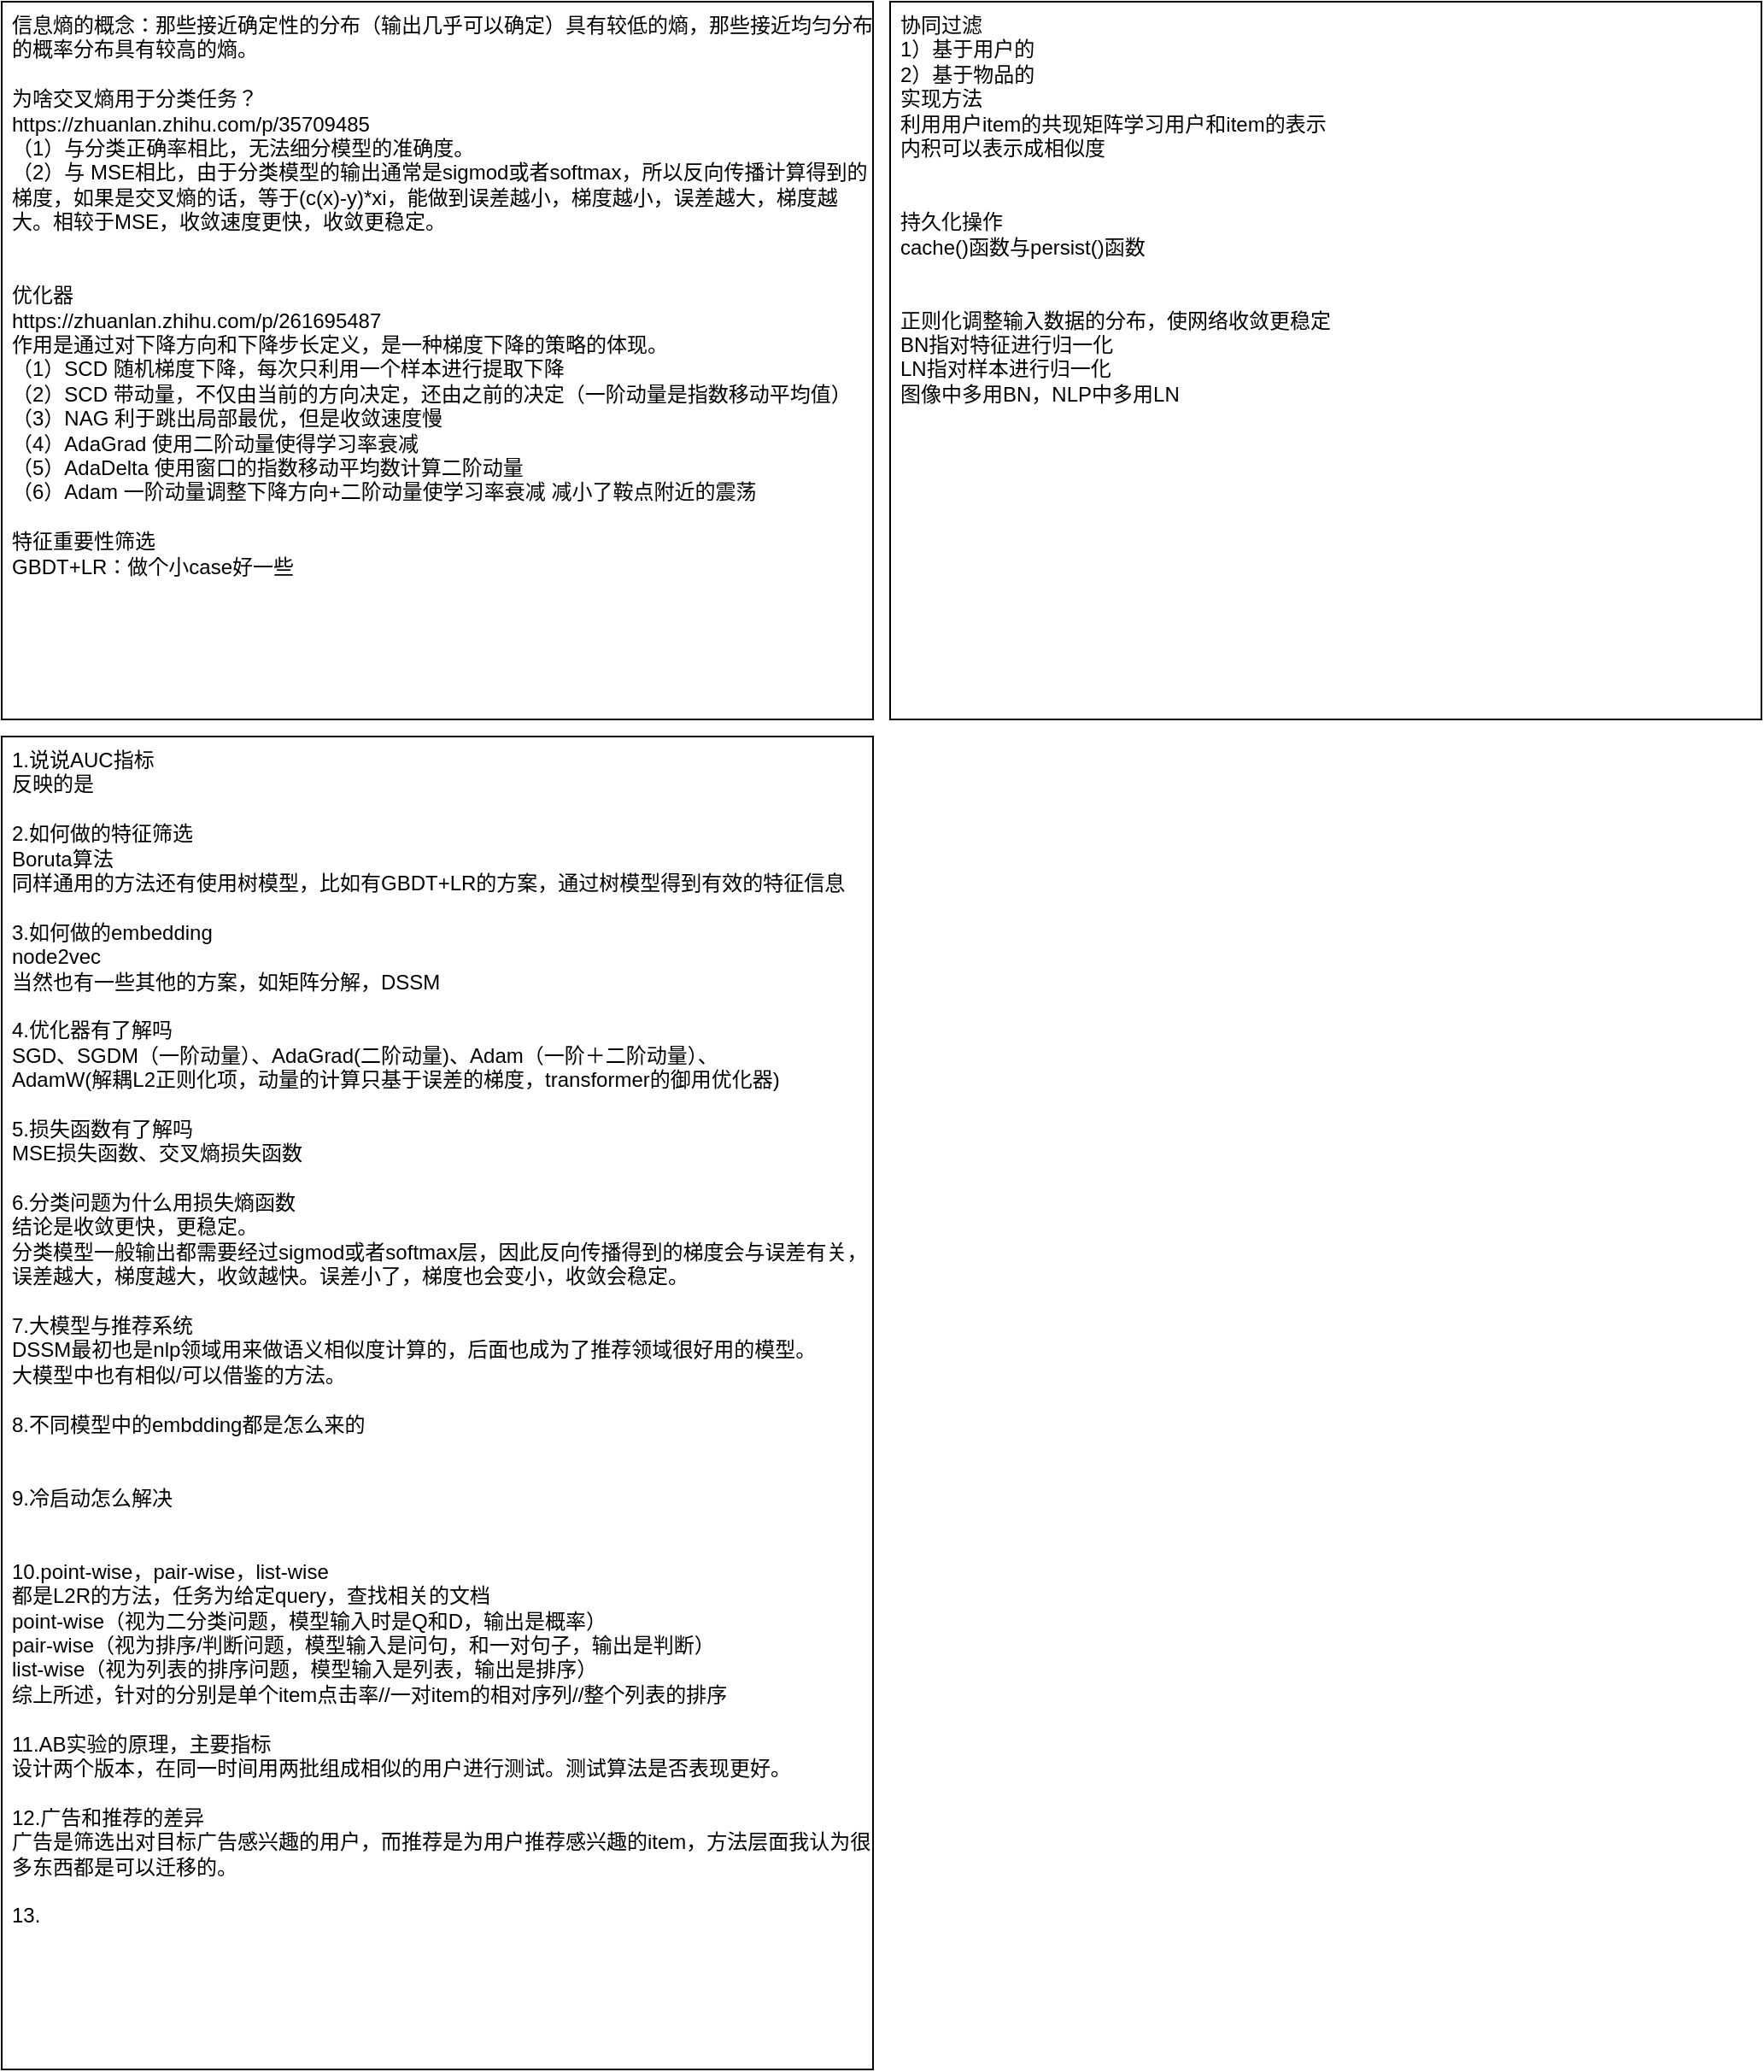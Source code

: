 <mxfile version="24.7.8">
  <diagram name="第 1 页" id="iWVoZDMzAQuaJpYY_TNt">
    <mxGraphModel dx="1921" dy="922" grid="1" gridSize="10" guides="1" tooltips="1" connect="1" arrows="1" fold="1" page="0" pageScale="1" pageWidth="827" pageHeight="1169" math="0" shadow="0">
      <root>
        <mxCell id="0" />
        <mxCell id="1" parent="0" />
        <mxCell id="mPcpz4siuyIrg-kaVJwC-1" value="协同过滤&lt;div&gt;1）基于用户的&lt;/div&gt;&lt;div&gt;2）基于物品的&lt;/div&gt;&lt;div&gt;实现方法&lt;/div&gt;&lt;div&gt;利用用户item的共现矩阵学习用户和item的表示&lt;/div&gt;&lt;div&gt;内积可以表示成相似度&lt;/div&gt;&lt;div&gt;&lt;br&gt;&lt;/div&gt;&lt;div&gt;&lt;br&gt;&lt;/div&gt;&lt;div&gt;持久化操作&lt;/div&gt;&lt;div&gt;cache()函数与persist()函数&lt;/div&gt;&lt;div&gt;&lt;br&gt;&lt;/div&gt;&lt;div&gt;&lt;br&gt;&lt;/div&gt;&lt;div&gt;正则化调整输入数据的分布，使网络收敛更稳定&lt;/div&gt;&lt;div&gt;BN指对特征进行归一化&lt;/div&gt;&lt;div&gt;LN指对样本进行归一化&lt;/div&gt;&lt;div&gt;图像中多用BN，NLP中多用LN&lt;/div&gt;&lt;div&gt;&lt;br&gt;&lt;/div&gt;" style="rounded=0;whiteSpace=wrap;html=1;align=left;verticalAlign=top;spacingLeft=4;" parent="1" vertex="1">
          <mxGeometry x="-40" y="-20" width="510" height="420" as="geometry" />
        </mxCell>
        <mxCell id="Wk424I4RCr_Jomv0QLjG-1" value="&lt;div&gt;信息熵的概念：那些接近确定性的分布（输出几乎可以确定）具有较低的熵，那些接近均匀分布的概率分布具有较高的熵。&lt;/div&gt;&lt;div&gt;&lt;br&gt;&lt;/div&gt;&lt;div&gt;为啥交叉熵用于分类任务？&lt;/div&gt;&lt;div&gt;https://zhuanlan.zhihu.com/p/35709485&lt;br&gt;&lt;/div&gt;&lt;div&gt;（1）与分类正确率相比，无法细分模型的准确度。&lt;/div&gt;&lt;div&gt;（2）与 MSE相比，由于分类模型的输出通常是sigmod或者softmax，所以反向传播计算得到的梯度，如果是交叉熵的话，等于(c(x)-y)*xi，能做到误差越小，梯度越小，误差越大，梯度越大。相较于MSE，收敛速度更快，收敛更稳定。&lt;/div&gt;&lt;div&gt;&lt;br&gt;&lt;/div&gt;&lt;div&gt;&lt;br&gt;&lt;/div&gt;&lt;div&gt;优化器&lt;/div&gt;&lt;div&gt;https://zhuanlan.zhihu.com/p/261695487&lt;br&gt;&lt;/div&gt;&lt;div&gt;作用是通过对下降方向和下降步长定义，是一种梯度下降的策略的体现。&lt;/div&gt;&lt;div&gt;（1）SCD 随机梯度下降，每次只利用一个样本进行提取下降&lt;/div&gt;&lt;div&gt;（2）SCD 带动量，不仅由当前的方向决定，还由之前的决定（一阶动量是指数移动平均值）&lt;/div&gt;&lt;div&gt;（3）NAG 利于跳出局部最优，但是收敛速度慢&lt;/div&gt;&lt;div&gt;（4）AdaGrad 使用二阶动量使得学习率衰减&lt;/div&gt;&lt;div&gt;（5）AdaDelta 使用窗口的指数移动平均数计算二阶动量&lt;/div&gt;&lt;div&gt;（6）Adam 一阶动量调整下降方向+二阶动量使学习率衰减 减小了鞍点附近的震荡&lt;/div&gt;&lt;div&gt;&lt;br&gt;&lt;/div&gt;&lt;div&gt;特征重要性筛选&lt;/div&gt;&lt;div&gt;GBDT+LR：做个小case好一些&lt;/div&gt;&lt;div&gt;&lt;br&gt;&lt;/div&gt;&lt;div&gt;&lt;br&gt;&lt;/div&gt;&lt;div&gt;&lt;br&gt;&lt;/div&gt;" style="rounded=0;whiteSpace=wrap;html=1;align=left;verticalAlign=top;spacingLeft=4;" parent="1" vertex="1">
          <mxGeometry x="-560" y="-20" width="510" height="420" as="geometry" />
        </mxCell>
        <mxCell id="xFfinqP3kLWbWLSmUtOE-1" value="&lt;div&gt;1.说说AUC指标&lt;/div&gt;&lt;div&gt;反映的是&lt;/div&gt;&lt;div&gt;&lt;br&gt;&lt;/div&gt;&lt;div&gt;2.如何做的特征筛选&lt;/div&gt;&lt;div&gt;Boruta算法&lt;/div&gt;&lt;div&gt;同样通用的方法还有使用树模型，比如有GBDT+LR的方案，通过树模型得到有效的特征信息&lt;/div&gt;&lt;div&gt;&lt;br&gt;&lt;/div&gt;&lt;div&gt;3.如何做的embedding&lt;/div&gt;&lt;div&gt;node2vec&lt;/div&gt;&lt;div&gt;当然也有一些其他的方案，如矩阵分解，DSSM&lt;/div&gt;&lt;div&gt;&lt;br&gt;&lt;/div&gt;&lt;div&gt;4.优化器有了解吗&lt;/div&gt;&lt;div&gt;SGD、SGDM（一阶动量）、AdaGrad(二阶动量)、Adam（一阶＋二阶动量）、&lt;/div&gt;&lt;div&gt;AdamW(解耦L2正则化项，动量的计算只基于误差的梯度，transformer的御用优化器)&lt;/div&gt;&lt;div&gt;&lt;br&gt;&lt;/div&gt;&lt;div&gt;5.损失函数有了解吗&lt;/div&gt;&lt;div&gt;MSE损失函数、交叉熵损失函数&lt;/div&gt;&lt;div&gt;&lt;br&gt;&lt;/div&gt;&lt;div&gt;6.分类问题为什么用损失熵函数&lt;/div&gt;&lt;div&gt;结论是收敛更快，更稳定。&lt;/div&gt;&lt;div&gt;分类模型一般输出都需要经过sigmod或者softmax层，因此反向传播得到的梯度会与误差有关，误差越大，梯度越大，收敛越快。误差小了，梯度也会变小，收敛会稳定。&lt;/div&gt;&lt;div&gt;&lt;br&gt;&lt;/div&gt;&lt;div&gt;7.大模型与推荐系统&lt;/div&gt;&lt;div&gt;DSSM最初也是nlp领域用来做语义相似度计算的，后面也成为了推荐领域很好用的模型。&lt;br&gt;&lt;/div&gt;&lt;div&gt;大模型中也有相似/可以借鉴的方法。&lt;/div&gt;&lt;div&gt;&lt;br&gt;&lt;/div&gt;&lt;div&gt;8.不同模型中的embdding都是怎么来的&lt;/div&gt;&lt;div&gt;&lt;br&gt;&lt;/div&gt;&lt;div&gt;&lt;br&gt;&lt;/div&gt;&lt;div&gt;9.冷启动怎么解决&lt;/div&gt;&lt;div&gt;&lt;br&gt;&lt;/div&gt;&lt;div&gt;&lt;br&gt;&lt;/div&gt;&lt;div&gt;10.point-wise，pair-wise，list-wise&lt;/div&gt;&lt;div&gt;都是L2R的方法，任务为给定query，查找相关的文档&lt;/div&gt;&lt;div&gt;point-wise（视为二分类问题，模型输入时是Q和D，输出是概率）&lt;br&gt;&lt;/div&gt;&lt;div&gt;pair-wise（视为排序/判断问题，模型输入是问句，和一对句子，输出是判断）&lt;br&gt;&lt;/div&gt;&lt;div&gt;list-wise（视为列表的排序问题，模型输入是列表，输出是排序）&lt;br&gt;&lt;/div&gt;&lt;div&gt;综上所述，针对的分别是单个item点击率//一对item的相对序列//整个列表的排序&lt;/div&gt;&lt;div&gt;&lt;br&gt;&lt;/div&gt;&lt;div&gt;11.AB实验的原理，主要指标&lt;/div&gt;&lt;div&gt;设计两个版本，在同一时间用两批组成相似的用户进行测试。测试算法是否表现更好。&lt;/div&gt;&lt;div&gt;&lt;br&gt;&lt;/div&gt;&lt;div&gt;12.广告和推荐的差异&lt;/div&gt;&lt;div&gt;广告是筛选出对目标广告感兴趣的用户，而推荐是为用户推荐感兴趣的item，方法层面我认为很多东西都是可以迁移的。&lt;/div&gt;&lt;div&gt;&lt;br&gt;&lt;/div&gt;&lt;div&gt;13.&lt;/div&gt;" style="rounded=0;whiteSpace=wrap;html=1;align=left;verticalAlign=top;spacingLeft=4;" vertex="1" parent="1">
          <mxGeometry x="-560" y="410" width="510" height="780" as="geometry" />
        </mxCell>
      </root>
    </mxGraphModel>
  </diagram>
</mxfile>
